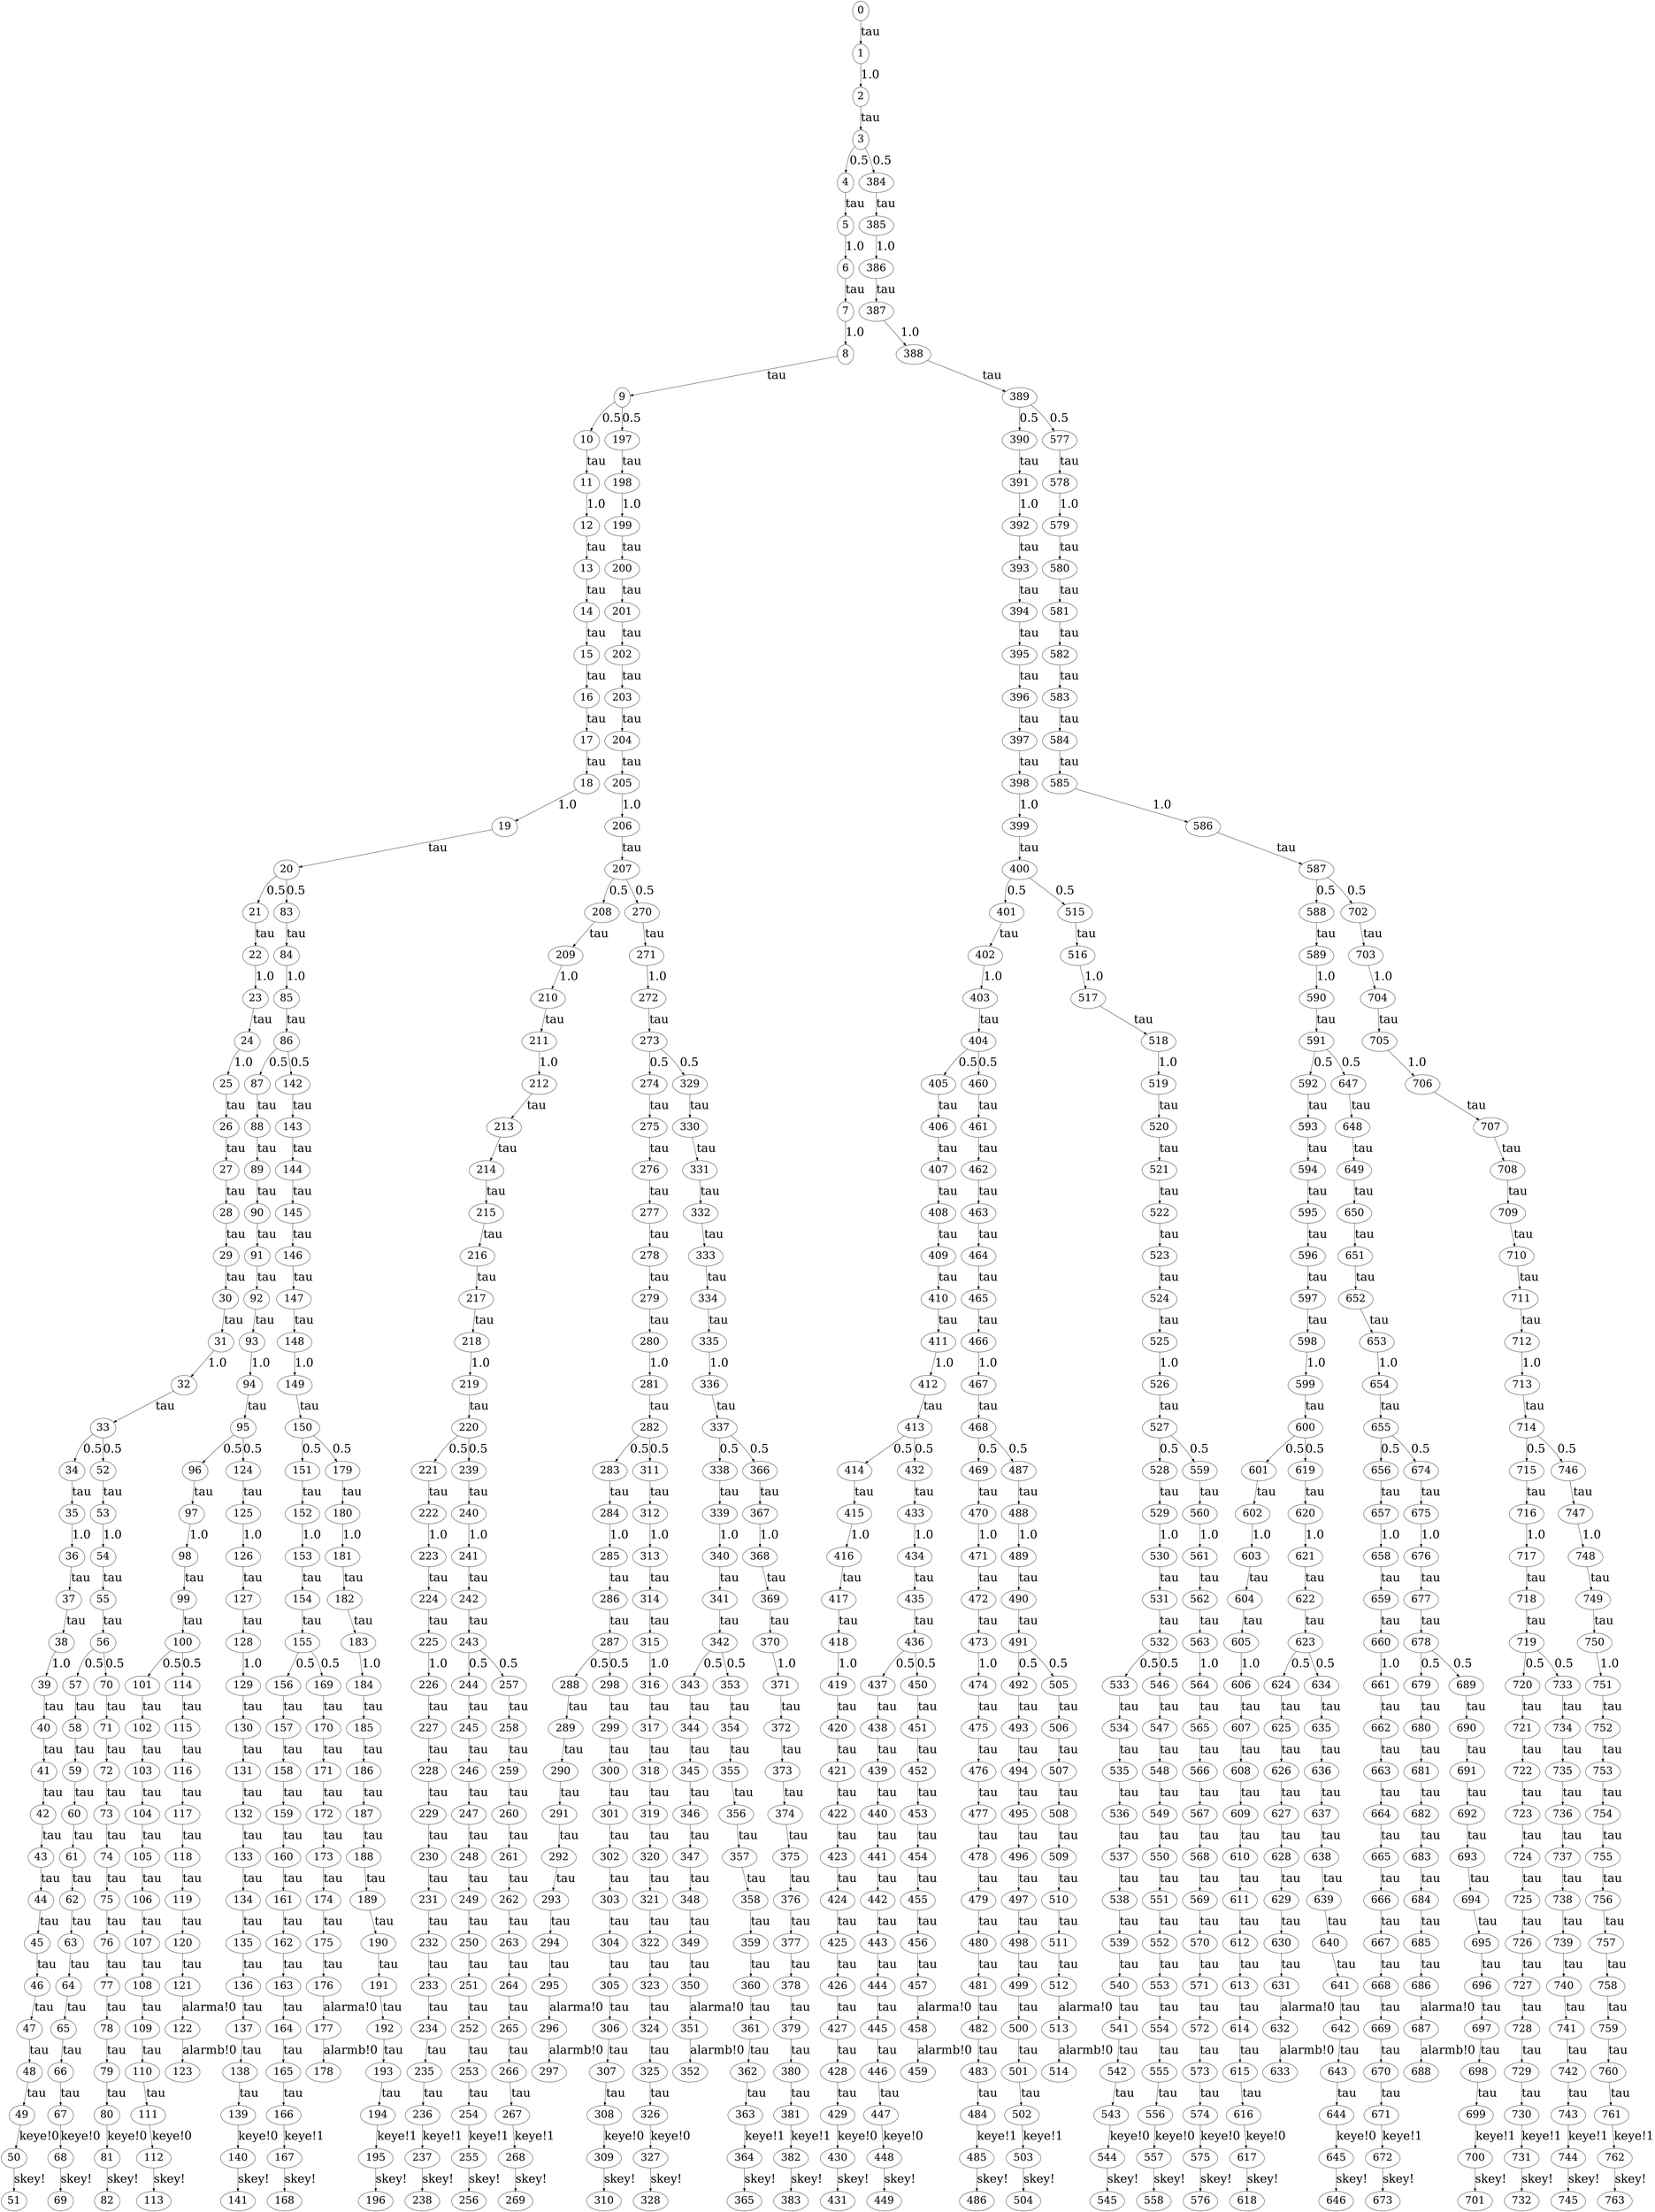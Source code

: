 // The qLTS Spec
digraph {
	node [fontsize=35]
	edge [fontsize=40]
	0 -> 1 [label=tau]
	1 -> 2 [label=1.0]
	2 -> 3 [label=tau]
	3 -> 4 [label=0.5]
	4 -> 5 [label=tau]
	5 -> 6 [label=1.0]
	6 -> 7 [label=tau]
	7 -> 8 [label=1.0]
	8 -> 9 [label=tau]
	9 -> 10 [label=0.5]
	10 -> 11 [label=tau]
	11 -> 12 [label=1.0]
	12 -> 13 [label=tau]
	13 -> 14 [label=tau]
	14 -> 15 [label=tau]
	15 -> 16 [label=tau]
	16 -> 17 [label=tau]
	17 -> 18 [label=tau]
	18 -> 19 [label=1.0]
	19 -> 20 [label=tau]
	20 -> 21 [label=0.5]
	21 -> 22 [label=tau]
	22 -> 23 [label=1.0]
	23 -> 24 [label=tau]
	24 -> 25 [label=1.0]
	25 -> 26 [label=tau]
	26 -> 27 [label=tau]
	27 -> 28 [label=tau]
	28 -> 29 [label=tau]
	29 -> 30 [label=tau]
	30 -> 31 [label=tau]
	31 -> 32 [label=1.0]
	32 -> 33 [label=tau]
	33 -> 34 [label=0.5]
	34 -> 35 [label=tau]
	35 -> 36 [label=1.0]
	36 -> 37 [label=tau]
	37 -> 38 [label=tau]
	38 -> 39 [label=1.0]
	39 -> 40 [label=tau]
	40 -> 41 [label=tau]
	41 -> 42 [label=tau]
	42 -> 43 [label=tau]
	43 -> 44 [label=tau]
	44 -> 45 [label=tau]
	45 -> 46 [label=tau]
	46 -> 47 [label=tau]
	47 -> 48 [label=tau]
	48 -> 49 [label=tau]
	49 -> 50 [label="keye!0"]
	50 -> 51 [label="skey!"]
	33 -> 52 [label=0.5]
	52 -> 53 [label=tau]
	53 -> 54 [label=1.0]
	54 -> 55 [label=tau]
	55 -> 56 [label=tau]
	56 -> 57 [label=0.5]
	57 -> 58 [label=tau]
	58 -> 59 [label=tau]
	59 -> 60 [label=tau]
	60 -> 61 [label=tau]
	61 -> 62 [label=tau]
	62 -> 63 [label=tau]
	63 -> 64 [label=tau]
	64 -> 65 [label=tau]
	65 -> 66 [label=tau]
	66 -> 67 [label=tau]
	67 -> 68 [label="keye!0"]
	68 -> 69 [label="skey!"]
	56 -> 70 [label=0.5]
	70 -> 71 [label=tau]
	71 -> 72 [label=tau]
	72 -> 73 [label=tau]
	73 -> 74 [label=tau]
	74 -> 75 [label=tau]
	75 -> 76 [label=tau]
	76 -> 77 [label=tau]
	77 -> 78 [label=tau]
	78 -> 79 [label=tau]
	79 -> 80 [label=tau]
	80 -> 81 [label="keye!0"]
	81 -> 82 [label="skey!"]
	20 -> 83 [label=0.5]
	83 -> 84 [label=tau]
	84 -> 85 [label=1.0]
	85 -> 86 [label=tau]
	86 -> 87 [label=0.5]
	87 -> 88 [label=tau]
	88 -> 89 [label=tau]
	89 -> 90 [label=tau]
	90 -> 91 [label=tau]
	91 -> 92 [label=tau]
	92 -> 93 [label=tau]
	93 -> 94 [label=1.0]
	94 -> 95 [label=tau]
	95 -> 96 [label=0.5]
	96 -> 97 [label=tau]
	97 -> 98 [label=1.0]
	98 -> 99 [label=tau]
	99 -> 100 [label=tau]
	100 -> 101 [label=0.5]
	101 -> 102 [label=tau]
	102 -> 103 [label=tau]
	103 -> 104 [label=tau]
	104 -> 105 [label=tau]
	105 -> 106 [label=tau]
	106 -> 107 [label=tau]
	107 -> 108 [label=tau]
	108 -> 109 [label=tau]
	109 -> 110 [label=tau]
	110 -> 111 [label=tau]
	111 -> 112 [label="keye!0"]
	112 -> 113 [label="skey!"]
	100 -> 114 [label=0.5]
	114 -> 115 [label=tau]
	115 -> 116 [label=tau]
	116 -> 117 [label=tau]
	117 -> 118 [label=tau]
	118 -> 119 [label=tau]
	119 -> 120 [label=tau]
	120 -> 121 [label=tau]
	121 -> 122 [label="alarma!0"]
	122 -> 123 [label="alarmb!0"]
	95 -> 124 [label=0.5]
	124 -> 125 [label=tau]
	125 -> 126 [label=1.0]
	126 -> 127 [label=tau]
	127 -> 128 [label=tau]
	128 -> 129 [label=1.0]
	129 -> 130 [label=tau]
	130 -> 131 [label=tau]
	131 -> 132 [label=tau]
	132 -> 133 [label=tau]
	133 -> 134 [label=tau]
	134 -> 135 [label=tau]
	135 -> 136 [label=tau]
	136 -> 137 [label=tau]
	137 -> 138 [label=tau]
	138 -> 139 [label=tau]
	139 -> 140 [label="keye!0"]
	140 -> 141 [label="skey!"]
	86 -> 142 [label=0.5]
	142 -> 143 [label=tau]
	143 -> 144 [label=tau]
	144 -> 145 [label=tau]
	145 -> 146 [label=tau]
	146 -> 147 [label=tau]
	147 -> 148 [label=tau]
	148 -> 149 [label=1.0]
	149 -> 150 [label=tau]
	150 -> 151 [label=0.5]
	151 -> 152 [label=tau]
	152 -> 153 [label=1.0]
	153 -> 154 [label=tau]
	154 -> 155 [label=tau]
	155 -> 156 [label=0.5]
	156 -> 157 [label=tau]
	157 -> 158 [label=tau]
	158 -> 159 [label=tau]
	159 -> 160 [label=tau]
	160 -> 161 [label=tau]
	161 -> 162 [label=tau]
	162 -> 163 [label=tau]
	163 -> 164 [label=tau]
	164 -> 165 [label=tau]
	165 -> 166 [label=tau]
	166 -> 167 [label="keye!1"]
	167 -> 168 [label="skey!"]
	155 -> 169 [label=0.5]
	169 -> 170 [label=tau]
	170 -> 171 [label=tau]
	171 -> 172 [label=tau]
	172 -> 173 [label=tau]
	173 -> 174 [label=tau]
	174 -> 175 [label=tau]
	175 -> 176 [label=tau]
	176 -> 177 [label="alarma!0"]
	177 -> 178 [label="alarmb!0"]
	150 -> 179 [label=0.5]
	179 -> 180 [label=tau]
	180 -> 181 [label=1.0]
	181 -> 182 [label=tau]
	182 -> 183 [label=tau]
	183 -> 184 [label=1.0]
	184 -> 185 [label=tau]
	185 -> 186 [label=tau]
	186 -> 187 [label=tau]
	187 -> 188 [label=tau]
	188 -> 189 [label=tau]
	189 -> 190 [label=tau]
	190 -> 191 [label=tau]
	191 -> 192 [label=tau]
	192 -> 193 [label=tau]
	193 -> 194 [label=tau]
	194 -> 195 [label="keye!1"]
	195 -> 196 [label="skey!"]
	9 -> 197 [label=0.5]
	197 -> 198 [label=tau]
	198 -> 199 [label=1.0]
	199 -> 200 [label=tau]
	200 -> 201 [label=tau]
	201 -> 202 [label=tau]
	202 -> 203 [label=tau]
	203 -> 204 [label=tau]
	204 -> 205 [label=tau]
	205 -> 206 [label=1.0]
	206 -> 207 [label=tau]
	207 -> 208 [label=0.5]
	208 -> 209 [label=tau]
	209 -> 210 [label=1.0]
	210 -> 211 [label=tau]
	211 -> 212 [label=1.0]
	212 -> 213 [label=tau]
	213 -> 214 [label=tau]
	214 -> 215 [label=tau]
	215 -> 216 [label=tau]
	216 -> 217 [label=tau]
	217 -> 218 [label=tau]
	218 -> 219 [label=1.0]
	219 -> 220 [label=tau]
	220 -> 221 [label=0.5]
	221 -> 222 [label=tau]
	222 -> 223 [label=1.0]
	223 -> 224 [label=tau]
	224 -> 225 [label=tau]
	225 -> 226 [label=1.0]
	226 -> 227 [label=tau]
	227 -> 228 [label=tau]
	228 -> 229 [label=tau]
	229 -> 230 [label=tau]
	230 -> 231 [label=tau]
	231 -> 232 [label=tau]
	232 -> 233 [label=tau]
	233 -> 234 [label=tau]
	234 -> 235 [label=tau]
	235 -> 236 [label=tau]
	236 -> 237 [label="keye!1"]
	237 -> 238 [label="skey!"]
	220 -> 239 [label=0.5]
	239 -> 240 [label=tau]
	240 -> 241 [label=1.0]
	241 -> 242 [label=tau]
	242 -> 243 [label=tau]
	243 -> 244 [label=0.5]
	244 -> 245 [label=tau]
	245 -> 246 [label=tau]
	246 -> 247 [label=tau]
	247 -> 248 [label=tau]
	248 -> 249 [label=tau]
	249 -> 250 [label=tau]
	250 -> 251 [label=tau]
	251 -> 252 [label=tau]
	252 -> 253 [label=tau]
	253 -> 254 [label=tau]
	254 -> 255 [label="keye!1"]
	255 -> 256 [label="skey!"]
	243 -> 257 [label=0.5]
	257 -> 258 [label=tau]
	258 -> 259 [label=tau]
	259 -> 260 [label=tau]
	260 -> 261 [label=tau]
	261 -> 262 [label=tau]
	262 -> 263 [label=tau]
	263 -> 264 [label=tau]
	264 -> 265 [label=tau]
	265 -> 266 [label=tau]
	266 -> 267 [label=tau]
	267 -> 268 [label="keye!1"]
	268 -> 269 [label="skey!"]
	207 -> 270 [label=0.5]
	270 -> 271 [label=tau]
	271 -> 272 [label=1.0]
	272 -> 273 [label=tau]
	273 -> 274 [label=0.5]
	274 -> 275 [label=tau]
	275 -> 276 [label=tau]
	276 -> 277 [label=tau]
	277 -> 278 [label=tau]
	278 -> 279 [label=tau]
	279 -> 280 [label=tau]
	280 -> 281 [label=1.0]
	281 -> 282 [label=tau]
	282 -> 283 [label=0.5]
	283 -> 284 [label=tau]
	284 -> 285 [label=1.0]
	285 -> 286 [label=tau]
	286 -> 287 [label=tau]
	287 -> 288 [label=0.5]
	288 -> 289 [label=tau]
	289 -> 290 [label=tau]
	290 -> 291 [label=tau]
	291 -> 292 [label=tau]
	292 -> 293 [label=tau]
	293 -> 294 [label=tau]
	294 -> 295 [label=tau]
	295 -> 296 [label="alarma!0"]
	296 -> 297 [label="alarmb!0"]
	287 -> 298 [label=0.5]
	298 -> 299 [label=tau]
	299 -> 300 [label=tau]
	300 -> 301 [label=tau]
	301 -> 302 [label=tau]
	302 -> 303 [label=tau]
	303 -> 304 [label=tau]
	304 -> 305 [label=tau]
	305 -> 306 [label=tau]
	306 -> 307 [label=tau]
	307 -> 308 [label=tau]
	308 -> 309 [label="keye!0"]
	309 -> 310 [label="skey!"]
	282 -> 311 [label=0.5]
	311 -> 312 [label=tau]
	312 -> 313 [label=1.0]
	313 -> 314 [label=tau]
	314 -> 315 [label=tau]
	315 -> 316 [label=1.0]
	316 -> 317 [label=tau]
	317 -> 318 [label=tau]
	318 -> 319 [label=tau]
	319 -> 320 [label=tau]
	320 -> 321 [label=tau]
	321 -> 322 [label=tau]
	322 -> 323 [label=tau]
	323 -> 324 [label=tau]
	324 -> 325 [label=tau]
	325 -> 326 [label=tau]
	326 -> 327 [label="keye!0"]
	327 -> 328 [label="skey!"]
	273 -> 329 [label=0.5]
	329 -> 330 [label=tau]
	330 -> 331 [label=tau]
	331 -> 332 [label=tau]
	332 -> 333 [label=tau]
	333 -> 334 [label=tau]
	334 -> 335 [label=tau]
	335 -> 336 [label=1.0]
	336 -> 337 [label=tau]
	337 -> 338 [label=0.5]
	338 -> 339 [label=tau]
	339 -> 340 [label=1.0]
	340 -> 341 [label=tau]
	341 -> 342 [label=tau]
	342 -> 343 [label=0.5]
	343 -> 344 [label=tau]
	344 -> 345 [label=tau]
	345 -> 346 [label=tau]
	346 -> 347 [label=tau]
	347 -> 348 [label=tau]
	348 -> 349 [label=tau]
	349 -> 350 [label=tau]
	350 -> 351 [label="alarma!0"]
	351 -> 352 [label="alarmb!0"]
	342 -> 353 [label=0.5]
	353 -> 354 [label=tau]
	354 -> 355 [label=tau]
	355 -> 356 [label=tau]
	356 -> 357 [label=tau]
	357 -> 358 [label=tau]
	358 -> 359 [label=tau]
	359 -> 360 [label=tau]
	360 -> 361 [label=tau]
	361 -> 362 [label=tau]
	362 -> 363 [label=tau]
	363 -> 364 [label="keye!1"]
	364 -> 365 [label="skey!"]
	337 -> 366 [label=0.5]
	366 -> 367 [label=tau]
	367 -> 368 [label=1.0]
	368 -> 369 [label=tau]
	369 -> 370 [label=tau]
	370 -> 371 [label=1.0]
	371 -> 372 [label=tau]
	372 -> 373 [label=tau]
	373 -> 374 [label=tau]
	374 -> 375 [label=tau]
	375 -> 376 [label=tau]
	376 -> 377 [label=tau]
	377 -> 378 [label=tau]
	378 -> 379 [label=tau]
	379 -> 380 [label=tau]
	380 -> 381 [label=tau]
	381 -> 382 [label="keye!1"]
	382 -> 383 [label="skey!"]
	3 -> 384 [label=0.5]
	384 -> 385 [label=tau]
	385 -> 386 [label=1.0]
	386 -> 387 [label=tau]
	387 -> 388 [label=1.0]
	388 -> 389 [label=tau]
	389 -> 390 [label=0.5]
	390 -> 391 [label=tau]
	391 -> 392 [label=1.0]
	392 -> 393 [label=tau]
	393 -> 394 [label=tau]
	394 -> 395 [label=tau]
	395 -> 396 [label=tau]
	396 -> 397 [label=tau]
	397 -> 398 [label=tau]
	398 -> 399 [label=1.0]
	399 -> 400 [label=tau]
	400 -> 401 [label=0.5]
	401 -> 402 [label=tau]
	402 -> 403 [label=1.0]
	403 -> 404 [label=tau]
	404 -> 405 [label=0.5]
	405 -> 406 [label=tau]
	406 -> 407 [label=tau]
	407 -> 408 [label=tau]
	408 -> 409 [label=tau]
	409 -> 410 [label=tau]
	410 -> 411 [label=tau]
	411 -> 412 [label=1.0]
	412 -> 413 [label=tau]
	413 -> 414 [label=0.5]
	414 -> 415 [label=tau]
	415 -> 416 [label=1.0]
	416 -> 417 [label=tau]
	417 -> 418 [label=tau]
	418 -> 419 [label=1.0]
	419 -> 420 [label=tau]
	420 -> 421 [label=tau]
	421 -> 422 [label=tau]
	422 -> 423 [label=tau]
	423 -> 424 [label=tau]
	424 -> 425 [label=tau]
	425 -> 426 [label=tau]
	426 -> 427 [label=tau]
	427 -> 428 [label=tau]
	428 -> 429 [label=tau]
	429 -> 430 [label="keye!0"]
	430 -> 431 [label="skey!"]
	413 -> 432 [label=0.5]
	432 -> 433 [label=tau]
	433 -> 434 [label=1.0]
	434 -> 435 [label=tau]
	435 -> 436 [label=tau]
	436 -> 437 [label=0.5]
	437 -> 438 [label=tau]
	438 -> 439 [label=tau]
	439 -> 440 [label=tau]
	440 -> 441 [label=tau]
	441 -> 442 [label=tau]
	442 -> 443 [label=tau]
	443 -> 444 [label=tau]
	444 -> 445 [label=tau]
	445 -> 446 [label=tau]
	446 -> 447 [label=tau]
	447 -> 448 [label="keye!0"]
	448 -> 449 [label="skey!"]
	436 -> 450 [label=0.5]
	450 -> 451 [label=tau]
	451 -> 452 [label=tau]
	452 -> 453 [label=tau]
	453 -> 454 [label=tau]
	454 -> 455 [label=tau]
	455 -> 456 [label=tau]
	456 -> 457 [label=tau]
	457 -> 458 [label="alarma!0"]
	458 -> 459 [label="alarmb!0"]
	404 -> 460 [label=0.5]
	460 -> 461 [label=tau]
	461 -> 462 [label=tau]
	462 -> 463 [label=tau]
	463 -> 464 [label=tau]
	464 -> 465 [label=tau]
	465 -> 466 [label=tau]
	466 -> 467 [label=1.0]
	467 -> 468 [label=tau]
	468 -> 469 [label=0.5]
	469 -> 470 [label=tau]
	470 -> 471 [label=1.0]
	471 -> 472 [label=tau]
	472 -> 473 [label=tau]
	473 -> 474 [label=1.0]
	474 -> 475 [label=tau]
	475 -> 476 [label=tau]
	476 -> 477 [label=tau]
	477 -> 478 [label=tau]
	478 -> 479 [label=tau]
	479 -> 480 [label=tau]
	480 -> 481 [label=tau]
	481 -> 482 [label=tau]
	482 -> 483 [label=tau]
	483 -> 484 [label=tau]
	484 -> 485 [label="keye!1"]
	485 -> 486 [label="skey!"]
	468 -> 487 [label=0.5]
	487 -> 488 [label=tau]
	488 -> 489 [label=1.0]
	489 -> 490 [label=tau]
	490 -> 491 [label=tau]
	491 -> 492 [label=0.5]
	492 -> 493 [label=tau]
	493 -> 494 [label=tau]
	494 -> 495 [label=tau]
	495 -> 496 [label=tau]
	496 -> 497 [label=tau]
	497 -> 498 [label=tau]
	498 -> 499 [label=tau]
	499 -> 500 [label=tau]
	500 -> 501 [label=tau]
	501 -> 502 [label=tau]
	502 -> 503 [label="keye!1"]
	503 -> 504 [label="skey!"]
	491 -> 505 [label=0.5]
	505 -> 506 [label=tau]
	506 -> 507 [label=tau]
	507 -> 508 [label=tau]
	508 -> 509 [label=tau]
	509 -> 510 [label=tau]
	510 -> 511 [label=tau]
	511 -> 512 [label=tau]
	512 -> 513 [label="alarma!0"]
	513 -> 514 [label="alarmb!0"]
	400 -> 515 [label=0.5]
	515 -> 516 [label=tau]
	516 -> 517 [label=1.0]
	517 -> 518 [label=tau]
	518 -> 519 [label=1.0]
	519 -> 520 [label=tau]
	520 -> 521 [label=tau]
	521 -> 522 [label=tau]
	522 -> 523 [label=tau]
	523 -> 524 [label=tau]
	524 -> 525 [label=tau]
	525 -> 526 [label=1.0]
	526 -> 527 [label=tau]
	527 -> 528 [label=0.5]
	528 -> 529 [label=tau]
	529 -> 530 [label=1.0]
	530 -> 531 [label=tau]
	531 -> 532 [label=tau]
	532 -> 533 [label=0.5]
	533 -> 534 [label=tau]
	534 -> 535 [label=tau]
	535 -> 536 [label=tau]
	536 -> 537 [label=tau]
	537 -> 538 [label=tau]
	538 -> 539 [label=tau]
	539 -> 540 [label=tau]
	540 -> 541 [label=tau]
	541 -> 542 [label=tau]
	542 -> 543 [label=tau]
	543 -> 544 [label="keye!0"]
	544 -> 545 [label="skey!"]
	532 -> 546 [label=0.5]
	546 -> 547 [label=tau]
	547 -> 548 [label=tau]
	548 -> 549 [label=tau]
	549 -> 550 [label=tau]
	550 -> 551 [label=tau]
	551 -> 552 [label=tau]
	552 -> 553 [label=tau]
	553 -> 554 [label=tau]
	554 -> 555 [label=tau]
	555 -> 556 [label=tau]
	556 -> 557 [label="keye!0"]
	557 -> 558 [label="skey!"]
	527 -> 559 [label=0.5]
	559 -> 560 [label=tau]
	560 -> 561 [label=1.0]
	561 -> 562 [label=tau]
	562 -> 563 [label=tau]
	563 -> 564 [label=1.0]
	564 -> 565 [label=tau]
	565 -> 566 [label=tau]
	566 -> 567 [label=tau]
	567 -> 568 [label=tau]
	568 -> 569 [label=tau]
	569 -> 570 [label=tau]
	570 -> 571 [label=tau]
	571 -> 572 [label=tau]
	572 -> 573 [label=tau]
	573 -> 574 [label=tau]
	574 -> 575 [label="keye!0"]
	575 -> 576 [label="skey!"]
	389 -> 577 [label=0.5]
	577 -> 578 [label=tau]
	578 -> 579 [label=1.0]
	579 -> 580 [label=tau]
	580 -> 581 [label=tau]
	581 -> 582 [label=tau]
	582 -> 583 [label=tau]
	583 -> 584 [label=tau]
	584 -> 585 [label=tau]
	585 -> 586 [label=1.0]
	586 -> 587 [label=tau]
	587 -> 588 [label=0.5]
	588 -> 589 [label=tau]
	589 -> 590 [label=1.0]
	590 -> 591 [label=tau]
	591 -> 592 [label=0.5]
	592 -> 593 [label=tau]
	593 -> 594 [label=tau]
	594 -> 595 [label=tau]
	595 -> 596 [label=tau]
	596 -> 597 [label=tau]
	597 -> 598 [label=tau]
	598 -> 599 [label=1.0]
	599 -> 600 [label=tau]
	600 -> 601 [label=0.5]
	601 -> 602 [label=tau]
	602 -> 603 [label=1.0]
	603 -> 604 [label=tau]
	604 -> 605 [label=tau]
	605 -> 606 [label=1.0]
	606 -> 607 [label=tau]
	607 -> 608 [label=tau]
	608 -> 609 [label=tau]
	609 -> 610 [label=tau]
	610 -> 611 [label=tau]
	611 -> 612 [label=tau]
	612 -> 613 [label=tau]
	613 -> 614 [label=tau]
	614 -> 615 [label=tau]
	615 -> 616 [label=tau]
	616 -> 617 [label="keye!0"]
	617 -> 618 [label="skey!"]
	600 -> 619 [label=0.5]
	619 -> 620 [label=tau]
	620 -> 621 [label=1.0]
	621 -> 622 [label=tau]
	622 -> 623 [label=tau]
	623 -> 624 [label=0.5]
	624 -> 625 [label=tau]
	625 -> 626 [label=tau]
	626 -> 627 [label=tau]
	627 -> 628 [label=tau]
	628 -> 629 [label=tau]
	629 -> 630 [label=tau]
	630 -> 631 [label=tau]
	631 -> 632 [label="alarma!0"]
	632 -> 633 [label="alarmb!0"]
	623 -> 634 [label=0.5]
	634 -> 635 [label=tau]
	635 -> 636 [label=tau]
	636 -> 637 [label=tau]
	637 -> 638 [label=tau]
	638 -> 639 [label=tau]
	639 -> 640 [label=tau]
	640 -> 641 [label=tau]
	641 -> 642 [label=tau]
	642 -> 643 [label=tau]
	643 -> 644 [label=tau]
	644 -> 645 [label="keye!0"]
	645 -> 646 [label="skey!"]
	591 -> 647 [label=0.5]
	647 -> 648 [label=tau]
	648 -> 649 [label=tau]
	649 -> 650 [label=tau]
	650 -> 651 [label=tau]
	651 -> 652 [label=tau]
	652 -> 653 [label=tau]
	653 -> 654 [label=1.0]
	654 -> 655 [label=tau]
	655 -> 656 [label=0.5]
	656 -> 657 [label=tau]
	657 -> 658 [label=1.0]
	658 -> 659 [label=tau]
	659 -> 660 [label=tau]
	660 -> 661 [label=1.0]
	661 -> 662 [label=tau]
	662 -> 663 [label=tau]
	663 -> 664 [label=tau]
	664 -> 665 [label=tau]
	665 -> 666 [label=tau]
	666 -> 667 [label=tau]
	667 -> 668 [label=tau]
	668 -> 669 [label=tau]
	669 -> 670 [label=tau]
	670 -> 671 [label=tau]
	671 -> 672 [label="keye!1"]
	672 -> 673 [label="skey!"]
	655 -> 674 [label=0.5]
	674 -> 675 [label=tau]
	675 -> 676 [label=1.0]
	676 -> 677 [label=tau]
	677 -> 678 [label=tau]
	678 -> 679 [label=0.5]
	679 -> 680 [label=tau]
	680 -> 681 [label=tau]
	681 -> 682 [label=tau]
	682 -> 683 [label=tau]
	683 -> 684 [label=tau]
	684 -> 685 [label=tau]
	685 -> 686 [label=tau]
	686 -> 687 [label="alarma!0"]
	687 -> 688 [label="alarmb!0"]
	678 -> 689 [label=0.5]
	689 -> 690 [label=tau]
	690 -> 691 [label=tau]
	691 -> 692 [label=tau]
	692 -> 693 [label=tau]
	693 -> 694 [label=tau]
	694 -> 695 [label=tau]
	695 -> 696 [label=tau]
	696 -> 697 [label=tau]
	697 -> 698 [label=tau]
	698 -> 699 [label=tau]
	699 -> 700 [label="keye!1"]
	700 -> 701 [label="skey!"]
	587 -> 702 [label=0.5]
	702 -> 703 [label=tau]
	703 -> 704 [label=1.0]
	704 -> 705 [label=tau]
	705 -> 706 [label=1.0]
	706 -> 707 [label=tau]
	707 -> 708 [label=tau]
	708 -> 709 [label=tau]
	709 -> 710 [label=tau]
	710 -> 711 [label=tau]
	711 -> 712 [label=tau]
	712 -> 713 [label=1.0]
	713 -> 714 [label=tau]
	714 -> 715 [label=0.5]
	715 -> 716 [label=tau]
	716 -> 717 [label=1.0]
	717 -> 718 [label=tau]
	718 -> 719 [label=tau]
	719 -> 720 [label=0.5]
	720 -> 721 [label=tau]
	721 -> 722 [label=tau]
	722 -> 723 [label=tau]
	723 -> 724 [label=tau]
	724 -> 725 [label=tau]
	725 -> 726 [label=tau]
	726 -> 727 [label=tau]
	727 -> 728 [label=tau]
	728 -> 729 [label=tau]
	729 -> 730 [label=tau]
	730 -> 731 [label="keye!1"]
	731 -> 732 [label="skey!"]
	719 -> 733 [label=0.5]
	733 -> 734 [label=tau]
	734 -> 735 [label=tau]
	735 -> 736 [label=tau]
	736 -> 737 [label=tau]
	737 -> 738 [label=tau]
	738 -> 739 [label=tau]
	739 -> 740 [label=tau]
	740 -> 741 [label=tau]
	741 -> 742 [label=tau]
	742 -> 743 [label=tau]
	743 -> 744 [label="keye!1"]
	744 -> 745 [label="skey!"]
	714 -> 746 [label=0.5]
	746 -> 747 [label=tau]
	747 -> 748 [label=1.0]
	748 -> 749 [label=tau]
	749 -> 750 [label=tau]
	750 -> 751 [label=1.0]
	751 -> 752 [label=tau]
	752 -> 753 [label=tau]
	753 -> 754 [label=tau]
	754 -> 755 [label=tau]
	755 -> 756 [label=tau]
	756 -> 757 [label=tau]
	757 -> 758 [label=tau]
	758 -> 759 [label=tau]
	759 -> 760 [label=tau]
	760 -> 761 [label=tau]
	761 -> 762 [label="keye!1"]
	762 -> 763 [label="skey!"]
}
